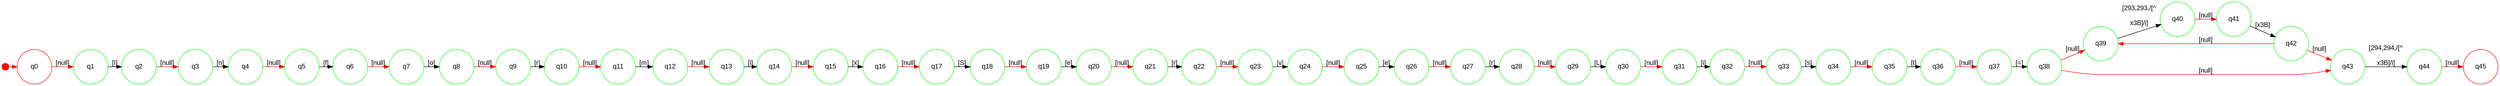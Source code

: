 digraph "nfa path" {
graph [ranksep=.2,rankdir=LR];
node [shape=circle,fontname=Arial,fontsize=14];
node [width=1,fixedsize=true];
edge [fontname=Arial,fontsize=14];
-1 [width=0.2,shape=point color=red];
-1 -> 0 [ color=red];
0 [label=q0 color=red];
1 [label=q1 color=green];
2 [label=q2 color=green];
3 [label=q3 color=green];
4 [label=q4 color=green];
5 [label=q5 color=green];
6 [label=q6 color=green];
7 [label=q7 color=green];
8 [label=q8 color=green];
9 [label=q9 color=green];
10 [label=q10 color=green];
11 [label=q11 color=green];
12 [label=q12 color=green];
13 [label=q13 color=green];
14 [label=q14 color=green];
15 [label=q15 color=green];
16 [label=q16 color=green];
17 [label=q17 color=green];
18 [label=q18 color=green];
19 [label=q19 color=green];
20 [label=q20 color=green];
21 [label=q21 color=green];
22 [label=q22 color=green];
23 [label=q23 color=green];
24 [label=q24 color=green];
25 [label=q25 color=green];
26 [label=q26 color=green];
27 [label=q27 color=green];
28 [label=q28 color=green];
29 [label=q29 color=green];
30 [label=q30 color=green];
31 [label=q31 color=green];
32 [label=q32 color=green];
33 [label=q33 color=green];
34 [label=q34 color=green];
35 [label=q35 color=green];
36 [label=q36 color=green];
37 [label=q37 color=green];
38 [label=q38 color=green];
39 [label=q39 color=green];
40 [label=q40 color=green];
41 [label=q41 color=green];
42 [label=q42 color=green];
43 [label=q43 color=green];
44 [label=q44 color=green];
45 [label=q45 color=red];
1 -> 2  [label="[I]" color=black];
3 -> 4  [label="[n]" color=black];
2 -> 3  [label="[null]" color=red];
5 -> 6  [label="[f]" color=black];
4 -> 5  [label="[null]" color=red];
7 -> 8  [label="[o]" color=black];
6 -> 7  [label="[null]" color=red];
9 -> 10  [label="[r]" color=black];
8 -> 9  [label="[null]" color=red];
11 -> 12  [label="[m]" color=black];
10 -> 11  [label="[null]" color=red];
13 -> 14  [label="[i]" color=black];
12 -> 13  [label="[null]" color=red];
15 -> 16  [label="[x]" color=black];
14 -> 15  [label="[null]" color=red];
17 -> 18  [label="[S]" color=black];
16 -> 17  [label="[null]" color=red];
19 -> 20  [label="[e]" color=black];
18 -> 19  [label="[null]" color=red];
21 -> 22  [label="[r]" color=black];
20 -> 21  [label="[null]" color=red];
23 -> 24  [label="[v]" color=black];
22 -> 23  [label="[null]" color=red];
25 -> 26  [label="[e]" color=black];
24 -> 25  [label="[null]" color=red];
27 -> 28  [label="[r]" color=black];
26 -> 27  [label="[null]" color=red];
29 -> 30  [label="[L]" color=black];
28 -> 29  [label="[null]" color=red];
31 -> 32  [label="[i]" color=black];
30 -> 31  [label="[null]" color=red];
33 -> 34  [label="[s]" color=black];
32 -> 33  [label="[null]" color=red];
35 -> 36  [label="[t]" color=black];
34 -> 35  [label="[null]" color=red];
37 -> 38  [label="[=]" color=black];
36 -> 37  [label="[null]" color=red];
39 -> 40  [label="[293,293,/[^\r\n\x3B]/i]" color=black];
41 -> 42  [label="[\x3B]" color=black];
40 -> 41  [label="[null]" color=red];
42 -> 39  [label="[null]" color=red];
43 -> 44  [label="[294,294,/[^\r\n\x3B]/i]" color=black];
0 -> 1  [label="[null]" color=red];
44 -> 45  [label="[null]" color=red];
38 -> 39  [label="[null]" color=red];
38 -> 43  [label="[null]" color=red];
42 -> 43  [label="[null]" color=red];
}
